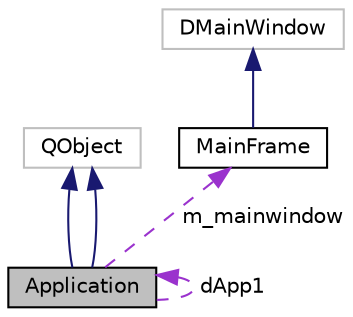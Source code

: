 digraph "Application"
{
  edge [fontname="Helvetica",fontsize="10",labelfontname="Helvetica",labelfontsize="10"];
  node [fontname="Helvetica",fontsize="10",shape=record];
  Node2 [label="Application",height=0.2,width=0.4,color="black", fillcolor="grey75", style="filled", fontcolor="black"];
  Node3 -> Node2 [dir="back",color="midnightblue",fontsize="10",style="solid",fontname="Helvetica"];
  Node3 [label="QObject",height=0.2,width=0.4,color="grey75", fillcolor="white", style="filled"];
  Node3 -> Node2 [dir="back",color="midnightblue",fontsize="10",style="solid",fontname="Helvetica"];
  Node2 -> Node2 [dir="back",color="darkorchid3",fontsize="10",style="dashed",label=" dApp1" ,fontname="Helvetica"];
  Node4 -> Node2 [dir="back",color="darkorchid3",fontsize="10",style="dashed",label=" m_mainwindow" ,fontname="Helvetica"];
  Node4 [label="MainFrame",height=0.2,width=0.4,color="black", fillcolor="white", style="filled",URL="$class_main_frame.html"];
  Node5 -> Node4 [dir="back",color="midnightblue",fontsize="10",style="solid",fontname="Helvetica"];
  Node5 [label="DMainWindow",height=0.2,width=0.4,color="grey75", fillcolor="white", style="filled"];
}
